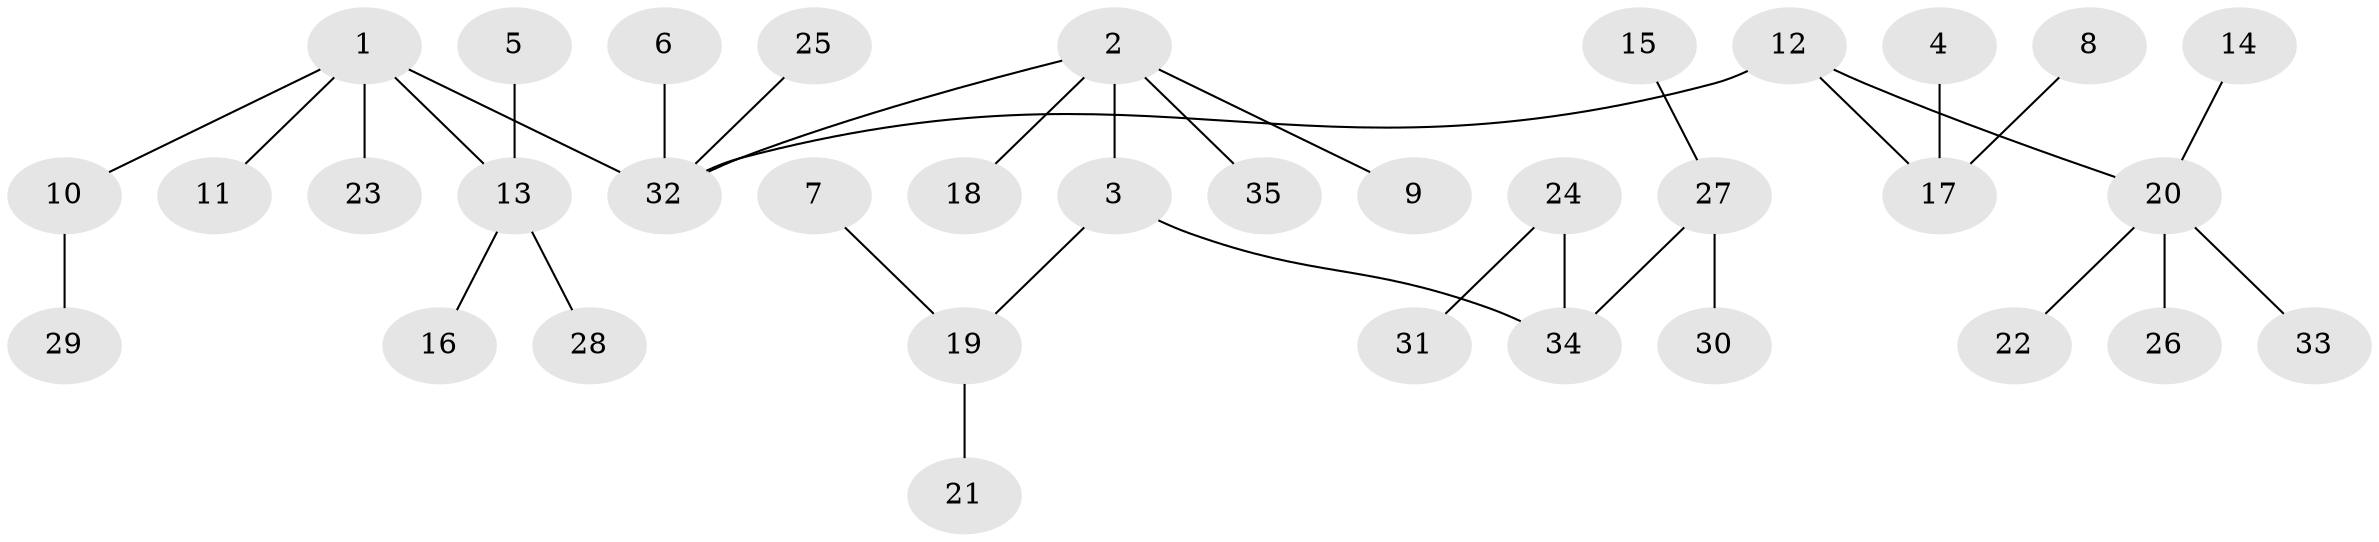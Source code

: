 // original degree distribution, {6: 0.028985507246376812, 4: 0.057971014492753624, 3: 0.14492753623188406, 1: 0.5362318840579711, 5: 0.043478260869565216, 2: 0.18840579710144928}
// Generated by graph-tools (version 1.1) at 2025/50/03/09/25 03:50:21]
// undirected, 35 vertices, 34 edges
graph export_dot {
graph [start="1"]
  node [color=gray90,style=filled];
  1;
  2;
  3;
  4;
  5;
  6;
  7;
  8;
  9;
  10;
  11;
  12;
  13;
  14;
  15;
  16;
  17;
  18;
  19;
  20;
  21;
  22;
  23;
  24;
  25;
  26;
  27;
  28;
  29;
  30;
  31;
  32;
  33;
  34;
  35;
  1 -- 10 [weight=1.0];
  1 -- 11 [weight=1.0];
  1 -- 13 [weight=1.0];
  1 -- 23 [weight=1.0];
  1 -- 32 [weight=1.0];
  2 -- 3 [weight=1.0];
  2 -- 9 [weight=1.0];
  2 -- 18 [weight=1.0];
  2 -- 32 [weight=1.0];
  2 -- 35 [weight=1.0];
  3 -- 19 [weight=1.0];
  3 -- 34 [weight=1.0];
  4 -- 17 [weight=1.0];
  5 -- 13 [weight=1.0];
  6 -- 32 [weight=1.0];
  7 -- 19 [weight=1.0];
  8 -- 17 [weight=1.0];
  10 -- 29 [weight=1.0];
  12 -- 17 [weight=1.0];
  12 -- 20 [weight=1.0];
  12 -- 32 [weight=1.0];
  13 -- 16 [weight=1.0];
  13 -- 28 [weight=1.0];
  14 -- 20 [weight=1.0];
  15 -- 27 [weight=1.0];
  19 -- 21 [weight=1.0];
  20 -- 22 [weight=1.0];
  20 -- 26 [weight=1.0];
  20 -- 33 [weight=1.0];
  24 -- 31 [weight=1.0];
  24 -- 34 [weight=1.0];
  25 -- 32 [weight=1.0];
  27 -- 30 [weight=1.0];
  27 -- 34 [weight=1.0];
}

